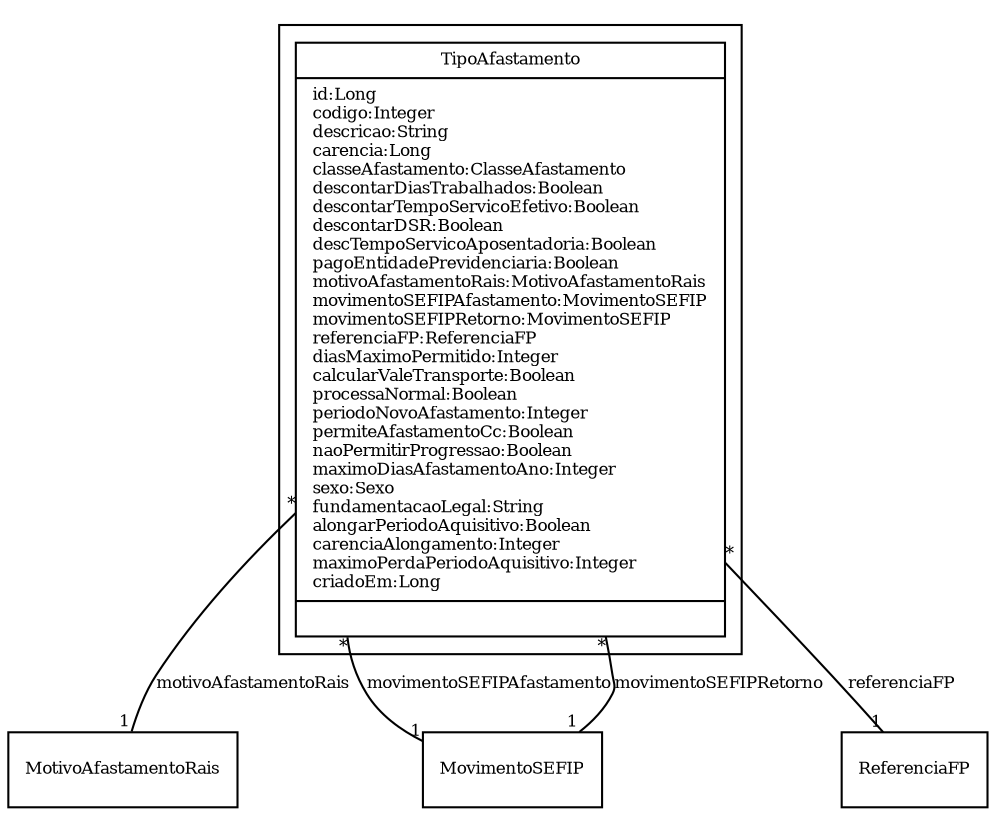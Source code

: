 digraph G{
fontname = "Times-Roman"
fontsize = 8

node [
        fontname = "Times-Roman"
        fontsize = 8
        shape = "record"
]

edge [
        fontname = "Times-Roman"
        fontsize = 8
]

subgraph clusterTIPO_DE_AFASTAMENTO
{
TipoAfastamento [label = "{TipoAfastamento|id:Long\lcodigo:Integer\ldescricao:String\lcarencia:Long\lclasseAfastamento:ClasseAfastamento\ldescontarDiasTrabalhados:Boolean\ldescontarTempoServicoEfetivo:Boolean\ldescontarDSR:Boolean\ldescTempoServicoAposentadoria:Boolean\lpagoEntidadePrevidenciaria:Boolean\lmotivoAfastamentoRais:MotivoAfastamentoRais\lmovimentoSEFIPAfastamento:MovimentoSEFIP\lmovimentoSEFIPRetorno:MovimentoSEFIP\lreferenciaFP:ReferenciaFP\ldiasMaximoPermitido:Integer\lcalcularValeTransporte:Boolean\lprocessaNormal:Boolean\lperiodoNovoAfastamento:Integer\lpermiteAfastamentoCc:Boolean\lnaoPermitirProgressao:Boolean\lmaximoDiasAfastamentoAno:Integer\lsexo:Sexo\lfundamentacaoLegal:String\lalongarPeriodoAquisitivo:Boolean\lcarenciaAlongamento:Integer\lmaximoPerdaPeriodoAquisitivo:Integer\lcriadoEm:Long\l|\l}"]
}
edge [arrowhead = "none" headlabel = "1" taillabel = "*"] TipoAfastamento -> MotivoAfastamentoRais [label = "motivoAfastamentoRais"]
edge [arrowhead = "none" headlabel = "1" taillabel = "*"] TipoAfastamento -> MovimentoSEFIP [label = "movimentoSEFIPAfastamento"]
edge [arrowhead = "none" headlabel = "1" taillabel = "*"] TipoAfastamento -> MovimentoSEFIP [label = "movimentoSEFIPRetorno"]
edge [arrowhead = "none" headlabel = "1" taillabel = "*"] TipoAfastamento -> ReferenciaFP [label = "referenciaFP"]
}
